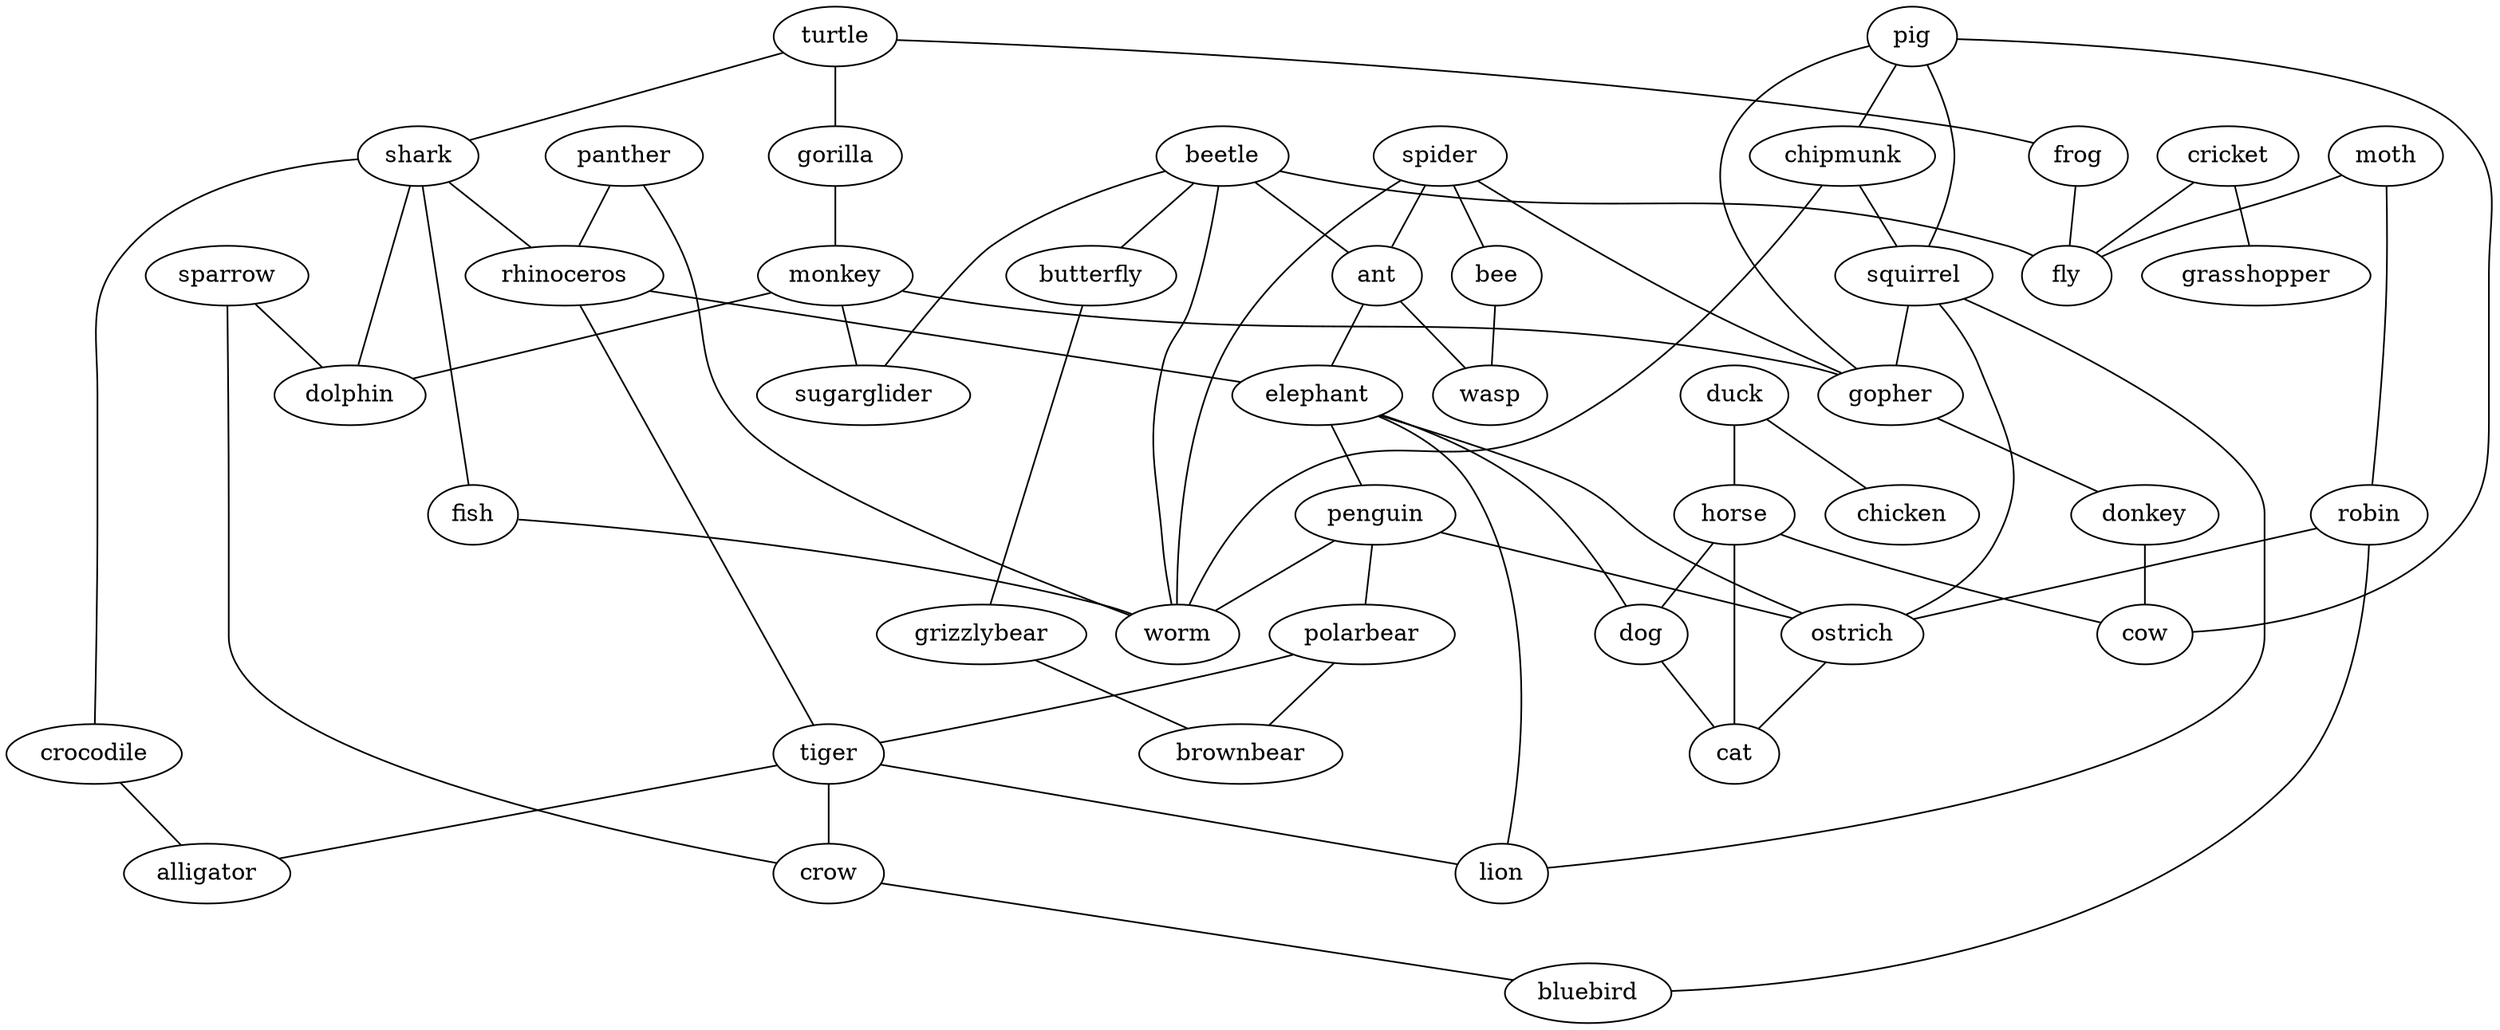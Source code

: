 strict graph  {
	turtle -- shark	 [weight=1];
	turtle -- gorilla	 [weight=1];
	turtle -- frog	 [weight=1];
	shark -- fish	 [weight=1];
	shark -- rhinoceros	 [weight=1];
	shark -- dolphin	 [weight=1];
	shark -- crocodile	 [weight=1];
	sparrow -- dolphin	 [weight=1];
	sparrow -- crow	 [weight=1];
	moth -- robin	 [weight=1];
	moth -- fly	 [weight=1];
	panther -- rhinoceros	 [weight=1];
	panther -- worm	 [weight=1];
	fish -- worm	 [weight=1];
	beetle -- ant	 [weight=1];
	beetle -- butterfly	 [weight=1];
	beetle -- worm	 [weight=1];
	beetle -- fly	 [weight=1];
	beetle -- sugarglider	 [weight=1];
	spider -- ant	 [weight=1];
	spider -- gopher	 [weight=1];
	spider -- worm	 [weight=1];
	spider -- bee	 [weight=1];
	pig -- chipmunk	 [weight=1];
	pig -- squirrel	 [weight=1];
	pig -- gopher	 [weight=1];
	pig -- cow	 [weight=1];
	ant -- elephant	 [weight=1];
	ant -- wasp	 [weight=1];
	duck -- chicken	 [weight=1];
	duck -- horse	 [weight=1];
	robin -- bluebird	 [weight=1];
	robin -- ostrich	 [weight=1];
	gorilla -- monkey	 [weight=1];
	frog -- fly	 [weight=1];
	rhinoceros -- elephant	 [weight=1];
	rhinoceros -- tiger	 [weight=1];
	monkey -- dolphin	 [weight=1];
	monkey -- gopher	 [weight=1];
	monkey -- sugarglider	 [weight=1];
	elephant -- penguin	 [weight=1];
	elephant -- ostrich	 [weight=1];
	elephant -- dog	 [weight=1];
	elephant -- lion	 [weight=1];
	penguin -- polarbear	 [weight=1];
	penguin -- worm	 [weight=1];
	penguin -- ostrich	 [weight=1];
	chipmunk -- squirrel	 [weight=1];
	chipmunk -- worm	 [weight=1];
	polarbear -- tiger	 [weight=1];
	polarbear -- brownbear	 [weight=1];
	butterfly -- grizzlybear	 [weight=1];
	cricket -- grasshopper	 [weight=1];
	cricket -- fly	 [weight=1];
	grizzlybear -- brownbear	 [weight=1];
	squirrel -- gopher	 [weight=1];
	squirrel -- ostrich	 [weight=1];
	squirrel -- lion	 [weight=1];
	horse -- cow	 [weight=1];
	horse -- dog	 [weight=1];
	horse -- cat	 [weight=1];
	gopher -- donkey	 [weight=1];
	tiger -- crow	 [weight=1];
	tiger -- lion	 [weight=1];
	tiger -- alligator	 [weight=1];
	crow -- bluebird	 [weight=1];
	donkey -- cow	 [weight=1];
	ostrich -- cat	 [weight=1];
	bee -- wasp	 [weight=1];
	crocodile -- alligator	 [weight=1];
	dog -- cat	 [weight=1];
}
